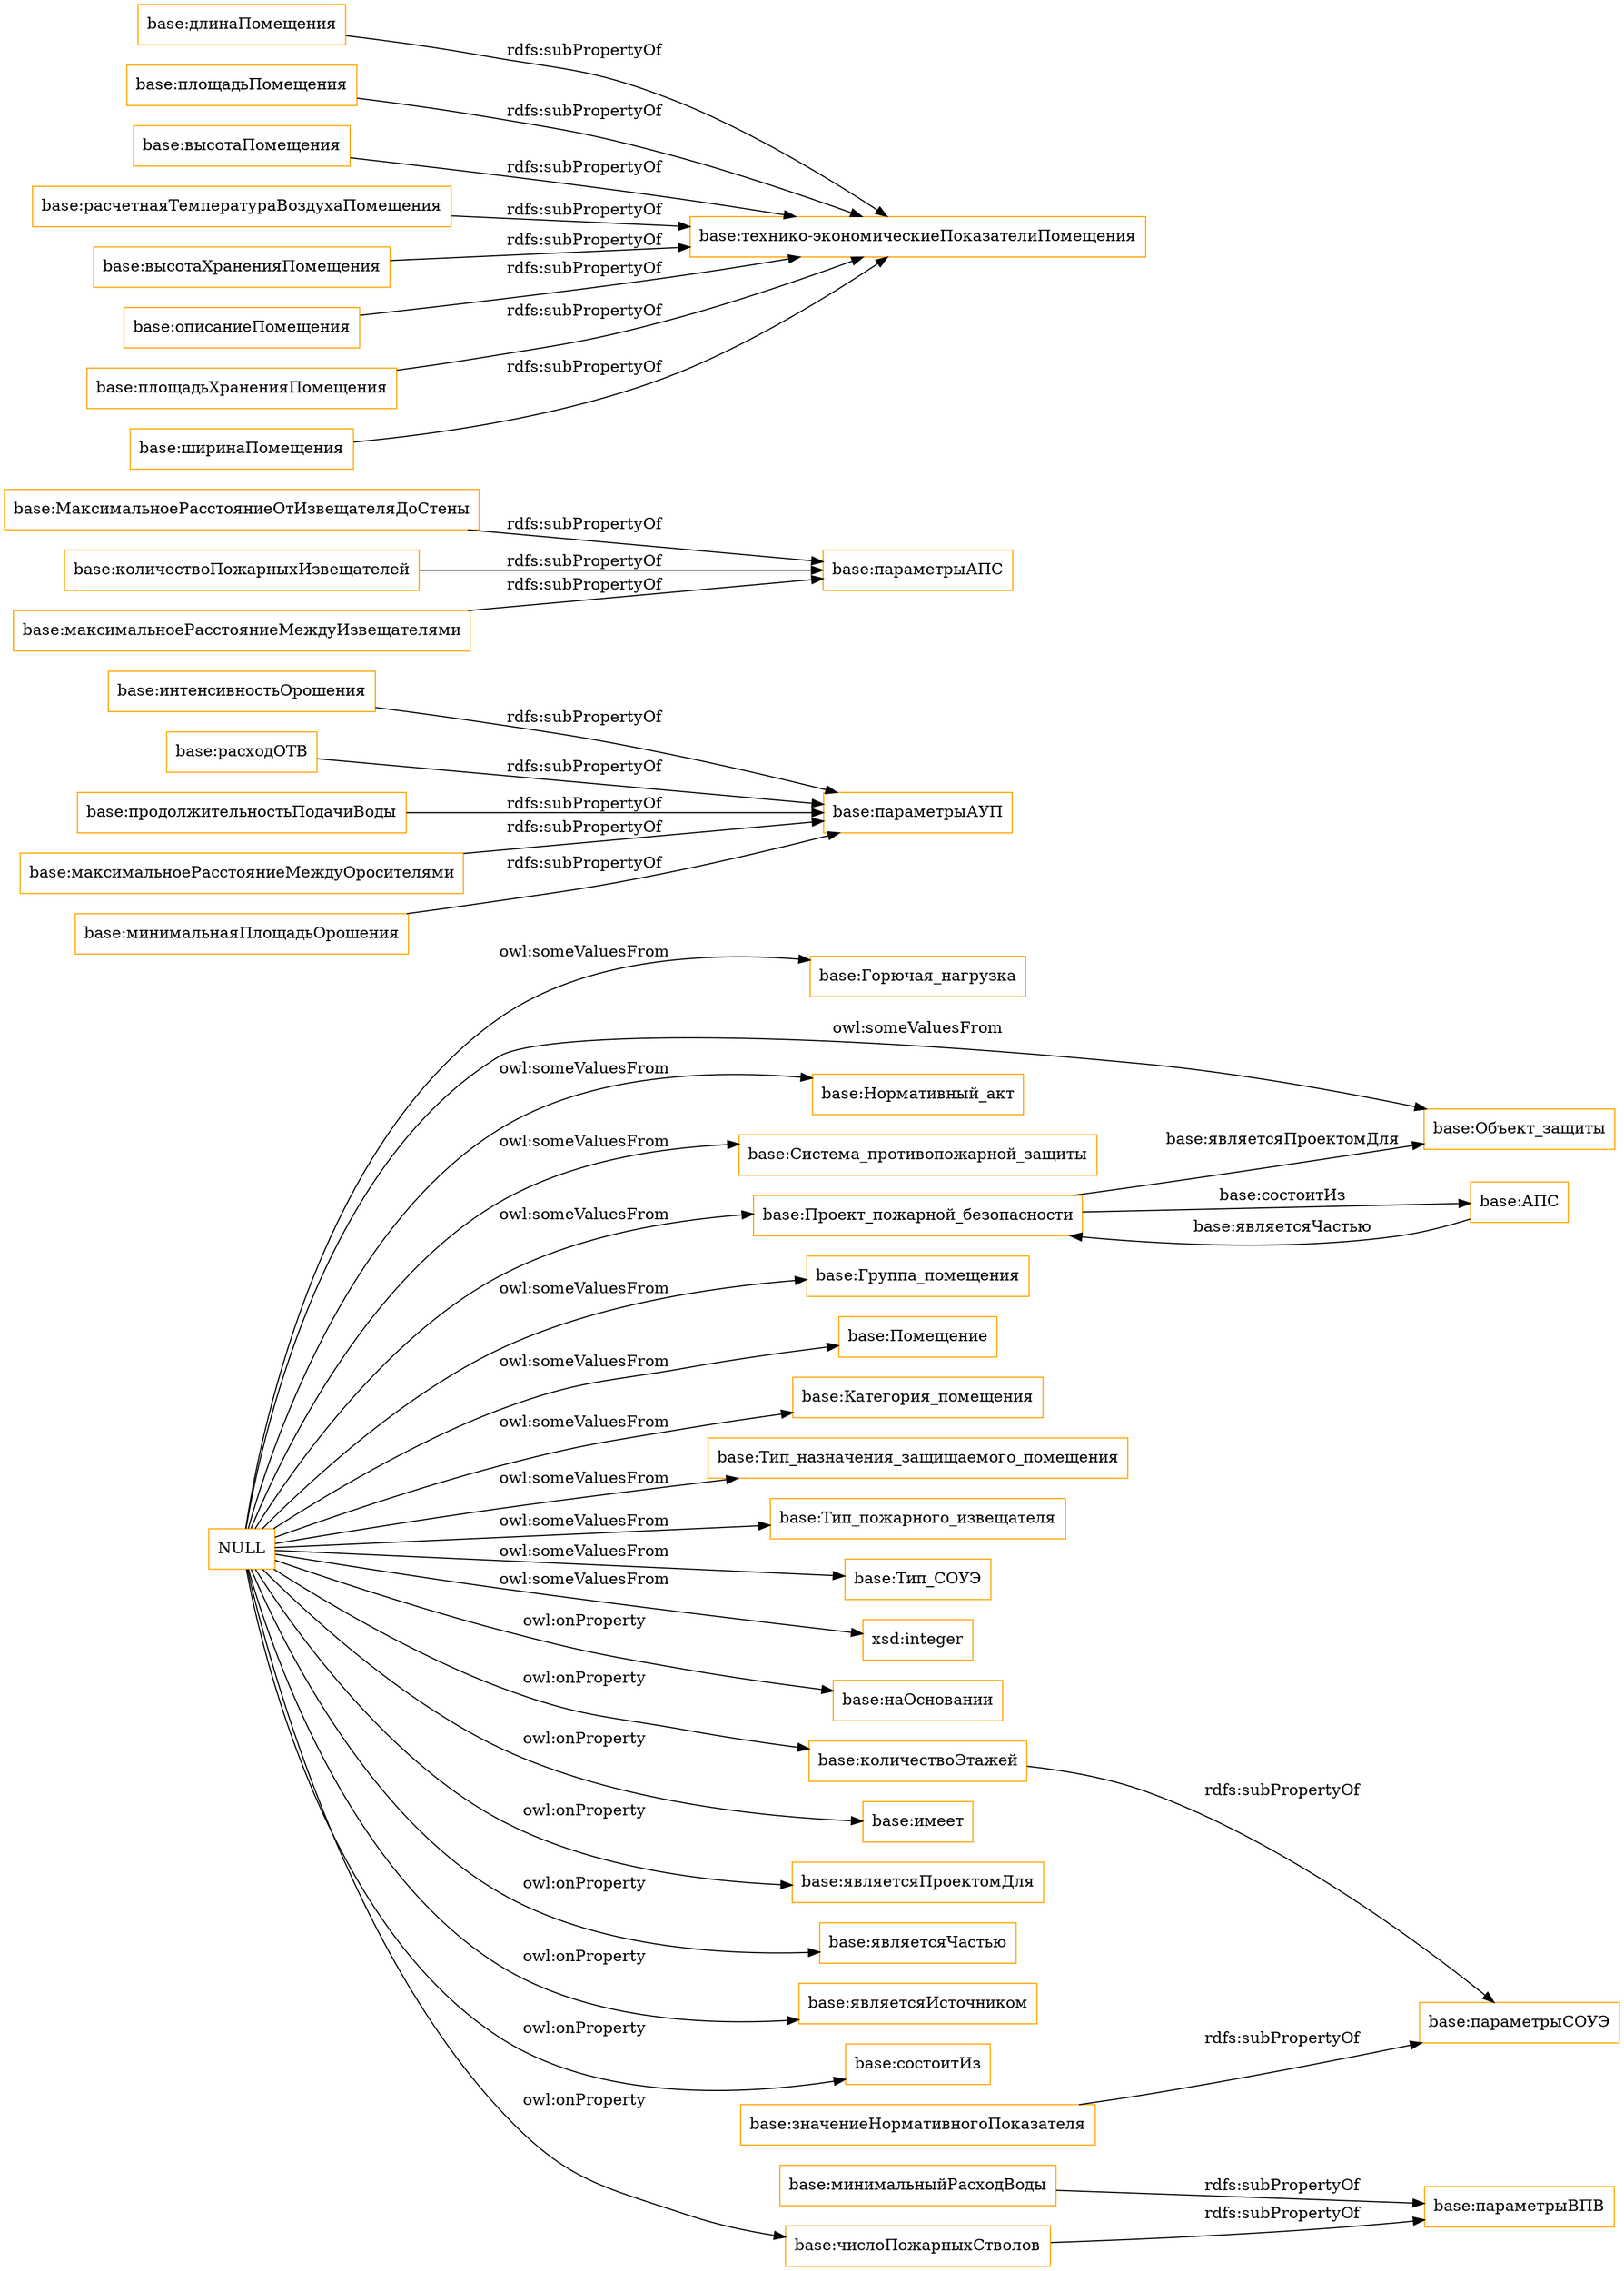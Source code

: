 digraph ar2dtool_diagram { 
rankdir=LR;
size="1501"
node [shape = rectangle, color="orange"]; "base:Горючая_нагрузка" "base:Объект_защиты" "base:Нормативный_акт" "base:Система_противопожарной_защиты" "base:Проект_пожарной_безопасности" "base:Группа_помещения" "base:Помещение" "base:Категория_помещения" "base:Тип_назначения_защищаемого_помещения" "base:Тип_пожарного_извещателя" "base:Тип_СОУЭ" "base:АПС" ; /*classes style*/
	"NULL" -> "xsd:integer" [ label = "owl:someValuesFrom" ];
	"NULL" -> "base:Тип_СОУЭ" [ label = "owl:someValuesFrom" ];
	"NULL" -> "base:Объект_защиты" [ label = "owl:someValuesFrom" ];
	"NULL" -> "base:наОсновании" [ label = "owl:onProperty" ];
	"NULL" -> "base:Тип_назначения_защищаемого_помещения" [ label = "owl:someValuesFrom" ];
	"NULL" -> "base:количествоЭтажей" [ label = "owl:onProperty" ];
	"NULL" -> "base:Нормативный_акт" [ label = "owl:someValuesFrom" ];
	"NULL" -> "base:Помещение" [ label = "owl:someValuesFrom" ];
	"NULL" -> "base:Система_противопожарной_защиты" [ label = "owl:someValuesFrom" ];
	"NULL" -> "base:Проект_пожарной_безопасности" [ label = "owl:someValuesFrom" ];
	"NULL" -> "base:имеет" [ label = "owl:onProperty" ];
	"NULL" -> "base:являетсяПроектомДля" [ label = "owl:onProperty" ];
	"NULL" -> "base:Горючая_нагрузка" [ label = "owl:someValuesFrom" ];
	"NULL" -> "base:Группа_помещения" [ label = "owl:someValuesFrom" ];
	"NULL" -> "base:являетсяЧастью" [ label = "owl:onProperty" ];
	"NULL" -> "base:являетсяИсточником" [ label = "owl:onProperty" ];
	"NULL" -> "base:состоитИз" [ label = "owl:onProperty" ];
	"NULL" -> "base:числоПожарныхСтволов" [ label = "owl:onProperty" ];
	"NULL" -> "base:Категория_помещения" [ label = "owl:someValuesFrom" ];
	"NULL" -> "base:Тип_пожарного_извещателя" [ label = "owl:someValuesFrom" ];
	"base:интенсивностьОрошения" -> "base:параметрыАУП" [ label = "rdfs:subPropertyOf" ];
	"base:МаксимальноеРасстояниеОтИзвещателяДоСтены" -> "base:параметрыАПС" [ label = "rdfs:subPropertyOf" ];
	"base:расходОТВ" -> "base:параметрыАУП" [ label = "rdfs:subPropertyOf" ];
	"base:длинаПомещения" -> "base:технико-экономическиеПоказателиПомещения" [ label = "rdfs:subPropertyOf" ];
	"base:площадьПомещения" -> "base:технико-экономическиеПоказателиПомещения" [ label = "rdfs:subPropertyOf" ];
	"base:значениеНормативногоПоказателя" -> "base:параметрыСОУЭ" [ label = "rdfs:subPropertyOf" ];
	"base:высотаПомещения" -> "base:технико-экономическиеПоказателиПомещения" [ label = "rdfs:subPropertyOf" ];
	"base:продолжительностьПодачиВоды" -> "base:параметрыАУП" [ label = "rdfs:subPropertyOf" ];
	"base:расчетнаяТемператураВоздухаПомещения" -> "base:технико-экономическиеПоказателиПомещения" [ label = "rdfs:subPropertyOf" ];
	"base:высотаХраненияПомещения" -> "base:технико-экономическиеПоказателиПомещения" [ label = "rdfs:subPropertyOf" ];
	"base:количествоПожарныхИзвещателей" -> "base:параметрыАПС" [ label = "rdfs:subPropertyOf" ];
	"base:количествоЭтажей" -> "base:параметрыСОУЭ" [ label = "rdfs:subPropertyOf" ];
	"base:описаниеПомещения" -> "base:технико-экономическиеПоказателиПомещения" [ label = "rdfs:subPropertyOf" ];
	"base:максимальноеРасстояниеМеждуОросителями" -> "base:параметрыАУП" [ label = "rdfs:subPropertyOf" ];
	"base:числоПожарныхСтволов" -> "base:параметрыВПВ" [ label = "rdfs:subPropertyOf" ];
	"base:максимальноеРасстояниеМеждуИзвещателями" -> "base:параметрыАПС" [ label = "rdfs:subPropertyOf" ];
	"base:минимальныйРасходВоды" -> "base:параметрыВПВ" [ label = "rdfs:subPropertyOf" ];
	"base:площадьХраненияПомещения" -> "base:технико-экономическиеПоказателиПомещения" [ label = "rdfs:subPropertyOf" ];
	"base:минимальнаяПлощадьОрошения" -> "base:параметрыАУП" [ label = "rdfs:subPropertyOf" ];
	"base:ширинаПомещения" -> "base:технико-экономическиеПоказателиПомещения" [ label = "rdfs:subPropertyOf" ];
	"base:Проект_пожарной_безопасности" -> "base:Объект_защиты" [ label = "base:являетсяПроектомДля" ];
	"base:АПС" -> "base:Проект_пожарной_безопасности" [ label = "base:являетсяЧастью" ];
	"base:Проект_пожарной_безопасности" -> "base:АПС" [ label = "base:состоитИз" ];

}
